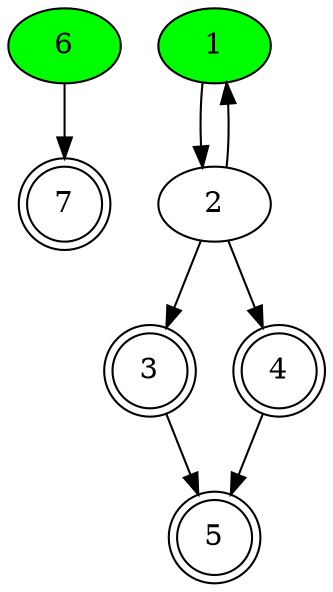 digraph G {
{
7 [shape = doublecircle]
}

{
6 [style = filled fillcolor = green]
}
6 -> { 7 }
{
1 [style = filled fillcolor = green]
}
1 -> { 2 }
2 -> { 3 1 4 }
{
5 [shape = doublecircle]
}

{
4 [shape = doublecircle]
}
4 -> { 5 }
{
3 [shape = doublecircle]
}
3 -> { 5 }
}